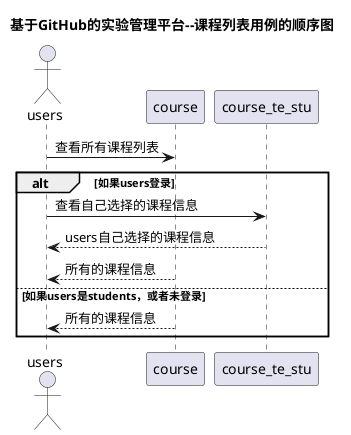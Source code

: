 @startuml
title 基于GitHub的实验管理平台--课程列表用例的顺序图
actor users
users -> course: 查看所有课程列表
alt 如果users登录
	users -> course_te_stu:查看自己选择的课程信息
	course_te_stu --> users:users自己选择的课程信息
	course --> users:所有的课程信息
else 如果users是students，或者未登录
    course --> users:所有的课程信息
end

@enduml